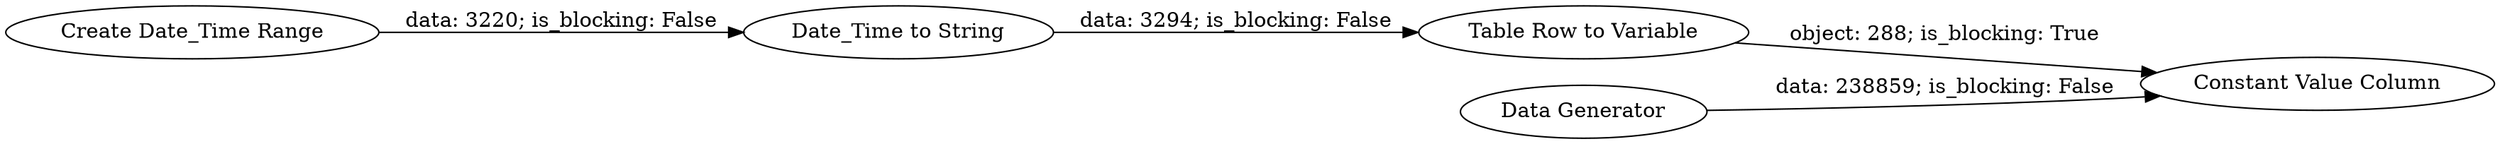 digraph {
	"-6626319392000329005_1" [label="Create Date_Time Range"]
	"-6626319392000329005_4" [label="Data Generator"]
	"-6626319392000329005_6" [label="Table Row to Variable"]
	"-6626319392000329005_2" [label="Date_Time to String"]
	"-6626319392000329005_3" [label="Constant Value Column"]
	"-6626319392000329005_1" -> "-6626319392000329005_2" [label="data: 3220; is_blocking: False"]
	"-6626319392000329005_2" -> "-6626319392000329005_6" [label="data: 3294; is_blocking: False"]
	"-6626319392000329005_6" -> "-6626319392000329005_3" [label="object: 288; is_blocking: True"]
	"-6626319392000329005_4" -> "-6626319392000329005_3" [label="data: 238859; is_blocking: False"]
	rankdir=LR
}
